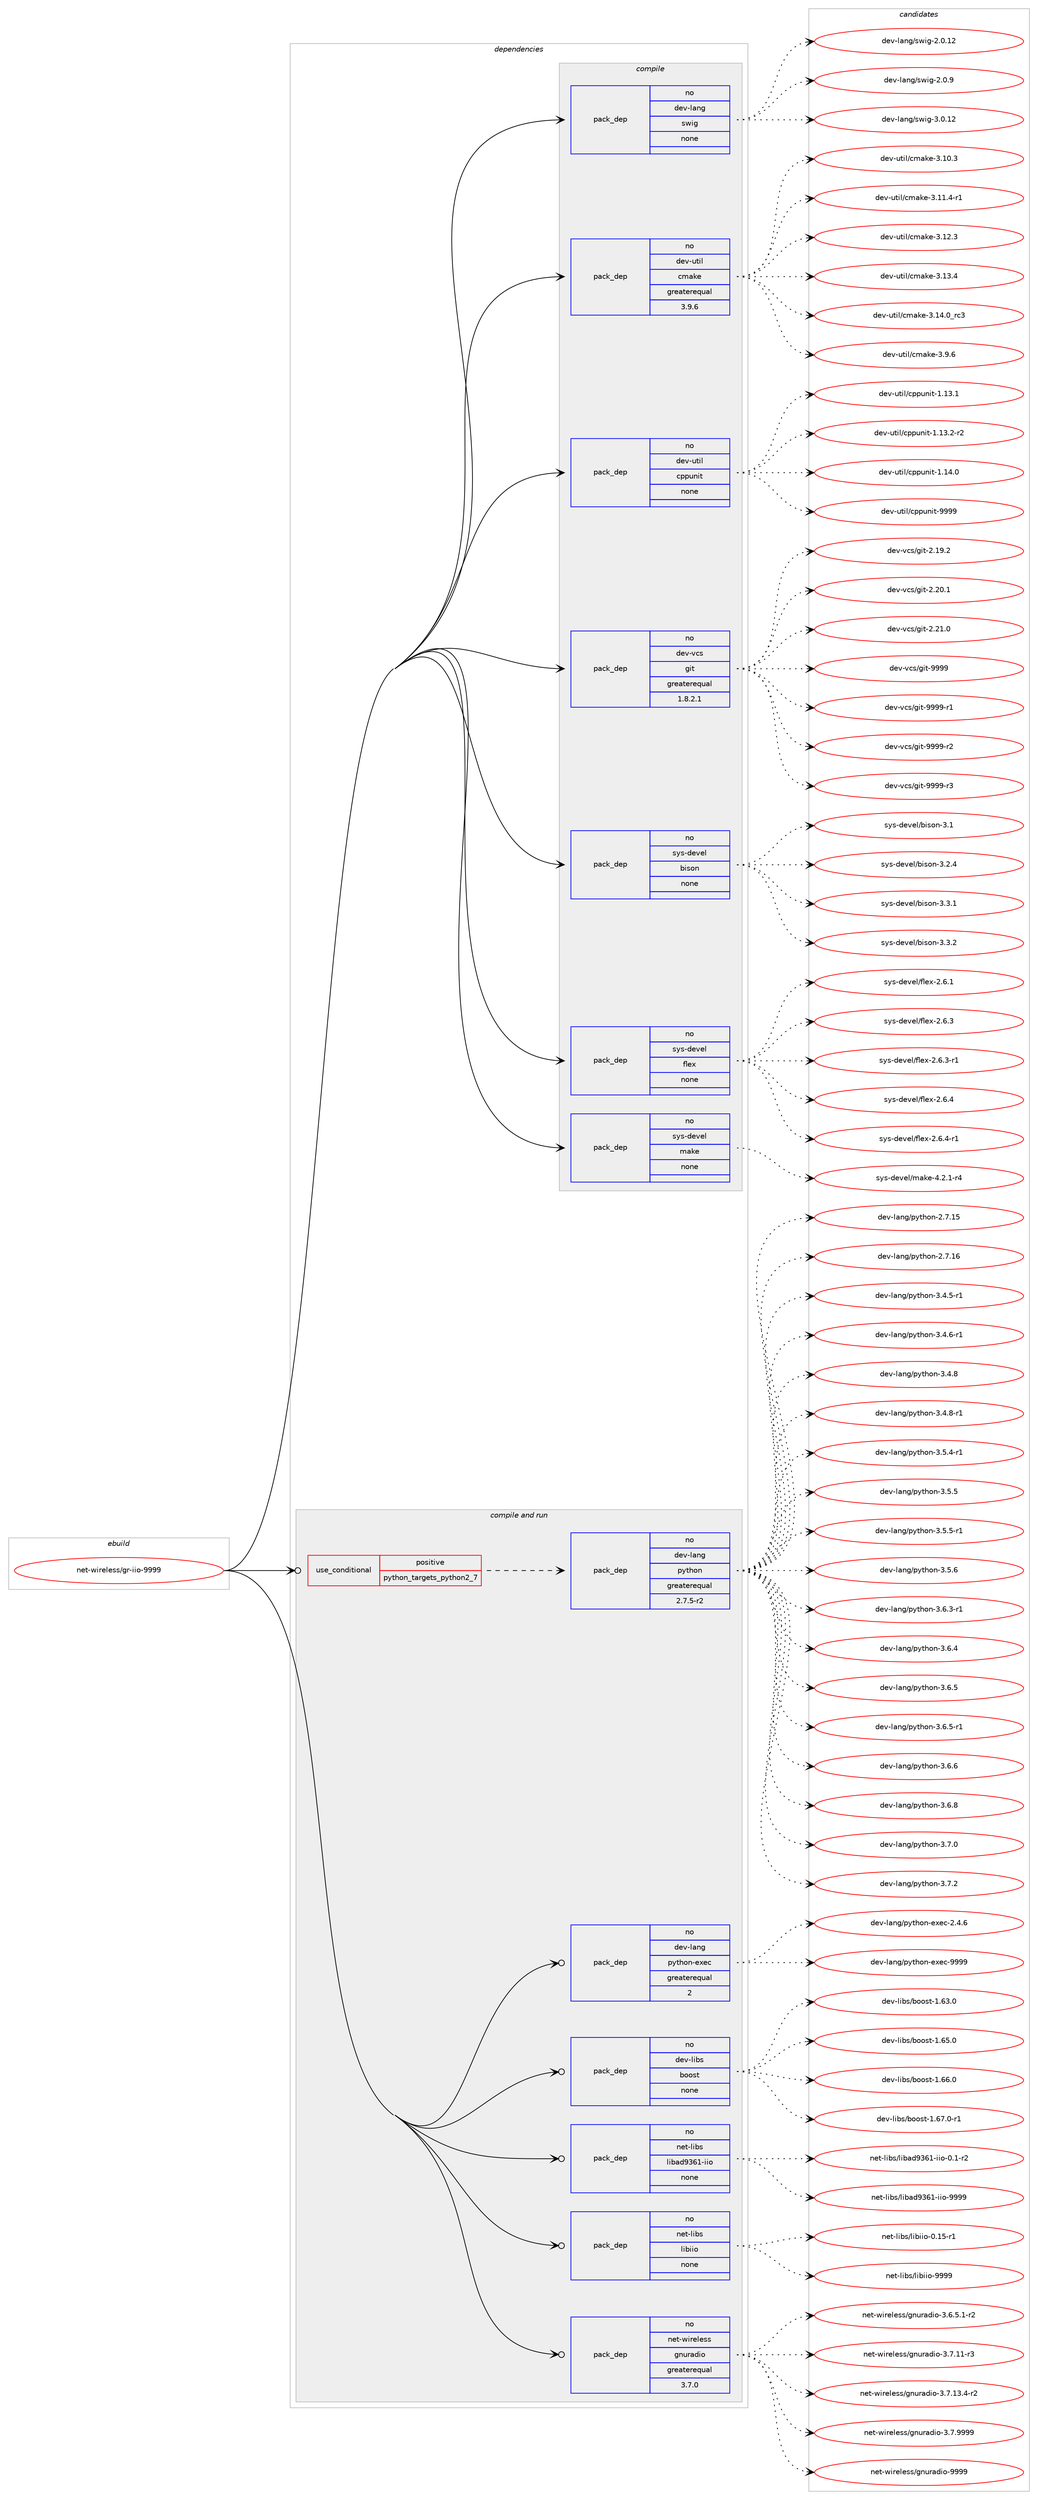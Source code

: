digraph prolog {

# *************
# Graph options
# *************

newrank=true;
concentrate=true;
compound=true;
graph [rankdir=LR,fontname=Helvetica,fontsize=10,ranksep=1.5];#, ranksep=2.5, nodesep=0.2];
edge  [arrowhead=vee];
node  [fontname=Helvetica,fontsize=10];

# **********
# The ebuild
# **********

subgraph cluster_leftcol {
color=gray;
rank=same;
label=<<i>ebuild</i>>;
id [label="net-wireless/gr-iio-9999", color=red, width=4, href="../net-wireless/gr-iio-9999.svg"];
}

# ****************
# The dependencies
# ****************

subgraph cluster_midcol {
color=gray;
label=<<i>dependencies</i>>;
subgraph cluster_compile {
fillcolor="#eeeeee";
style=filled;
label=<<i>compile</i>>;
subgraph pack1201622 {
dependency1680434 [label=<<TABLE BORDER="0" CELLBORDER="1" CELLSPACING="0" CELLPADDING="4" WIDTH="220"><TR><TD ROWSPAN="6" CELLPADDING="30">pack_dep</TD></TR><TR><TD WIDTH="110">no</TD></TR><TR><TD>dev-lang</TD></TR><TR><TD>swig</TD></TR><TR><TD>none</TD></TR><TR><TD></TD></TR></TABLE>>, shape=none, color=blue];
}
id:e -> dependency1680434:w [weight=20,style="solid",arrowhead="vee"];
subgraph pack1201623 {
dependency1680435 [label=<<TABLE BORDER="0" CELLBORDER="1" CELLSPACING="0" CELLPADDING="4" WIDTH="220"><TR><TD ROWSPAN="6" CELLPADDING="30">pack_dep</TD></TR><TR><TD WIDTH="110">no</TD></TR><TR><TD>dev-util</TD></TR><TR><TD>cmake</TD></TR><TR><TD>greaterequal</TD></TR><TR><TD>3.9.6</TD></TR></TABLE>>, shape=none, color=blue];
}
id:e -> dependency1680435:w [weight=20,style="solid",arrowhead="vee"];
subgraph pack1201624 {
dependency1680436 [label=<<TABLE BORDER="0" CELLBORDER="1" CELLSPACING="0" CELLPADDING="4" WIDTH="220"><TR><TD ROWSPAN="6" CELLPADDING="30">pack_dep</TD></TR><TR><TD WIDTH="110">no</TD></TR><TR><TD>dev-util</TD></TR><TR><TD>cppunit</TD></TR><TR><TD>none</TD></TR><TR><TD></TD></TR></TABLE>>, shape=none, color=blue];
}
id:e -> dependency1680436:w [weight=20,style="solid",arrowhead="vee"];
subgraph pack1201625 {
dependency1680437 [label=<<TABLE BORDER="0" CELLBORDER="1" CELLSPACING="0" CELLPADDING="4" WIDTH="220"><TR><TD ROWSPAN="6" CELLPADDING="30">pack_dep</TD></TR><TR><TD WIDTH="110">no</TD></TR><TR><TD>dev-vcs</TD></TR><TR><TD>git</TD></TR><TR><TD>greaterequal</TD></TR><TR><TD>1.8.2.1</TD></TR></TABLE>>, shape=none, color=blue];
}
id:e -> dependency1680437:w [weight=20,style="solid",arrowhead="vee"];
subgraph pack1201626 {
dependency1680438 [label=<<TABLE BORDER="0" CELLBORDER="1" CELLSPACING="0" CELLPADDING="4" WIDTH="220"><TR><TD ROWSPAN="6" CELLPADDING="30">pack_dep</TD></TR><TR><TD WIDTH="110">no</TD></TR><TR><TD>sys-devel</TD></TR><TR><TD>bison</TD></TR><TR><TD>none</TD></TR><TR><TD></TD></TR></TABLE>>, shape=none, color=blue];
}
id:e -> dependency1680438:w [weight=20,style="solid",arrowhead="vee"];
subgraph pack1201627 {
dependency1680439 [label=<<TABLE BORDER="0" CELLBORDER="1" CELLSPACING="0" CELLPADDING="4" WIDTH="220"><TR><TD ROWSPAN="6" CELLPADDING="30">pack_dep</TD></TR><TR><TD WIDTH="110">no</TD></TR><TR><TD>sys-devel</TD></TR><TR><TD>flex</TD></TR><TR><TD>none</TD></TR><TR><TD></TD></TR></TABLE>>, shape=none, color=blue];
}
id:e -> dependency1680439:w [weight=20,style="solid",arrowhead="vee"];
subgraph pack1201628 {
dependency1680440 [label=<<TABLE BORDER="0" CELLBORDER="1" CELLSPACING="0" CELLPADDING="4" WIDTH="220"><TR><TD ROWSPAN="6" CELLPADDING="30">pack_dep</TD></TR><TR><TD WIDTH="110">no</TD></TR><TR><TD>sys-devel</TD></TR><TR><TD>make</TD></TR><TR><TD>none</TD></TR><TR><TD></TD></TR></TABLE>>, shape=none, color=blue];
}
id:e -> dependency1680440:w [weight=20,style="solid",arrowhead="vee"];
}
subgraph cluster_compileandrun {
fillcolor="#eeeeee";
style=filled;
label=<<i>compile and run</i>>;
subgraph cond451308 {
dependency1680441 [label=<<TABLE BORDER="0" CELLBORDER="1" CELLSPACING="0" CELLPADDING="4"><TR><TD ROWSPAN="3" CELLPADDING="10">use_conditional</TD></TR><TR><TD>positive</TD></TR><TR><TD>python_targets_python2_7</TD></TR></TABLE>>, shape=none, color=red];
subgraph pack1201629 {
dependency1680442 [label=<<TABLE BORDER="0" CELLBORDER="1" CELLSPACING="0" CELLPADDING="4" WIDTH="220"><TR><TD ROWSPAN="6" CELLPADDING="30">pack_dep</TD></TR><TR><TD WIDTH="110">no</TD></TR><TR><TD>dev-lang</TD></TR><TR><TD>python</TD></TR><TR><TD>greaterequal</TD></TR><TR><TD>2.7.5-r2</TD></TR></TABLE>>, shape=none, color=blue];
}
dependency1680441:e -> dependency1680442:w [weight=20,style="dashed",arrowhead="vee"];
}
id:e -> dependency1680441:w [weight=20,style="solid",arrowhead="odotvee"];
subgraph pack1201630 {
dependency1680443 [label=<<TABLE BORDER="0" CELLBORDER="1" CELLSPACING="0" CELLPADDING="4" WIDTH="220"><TR><TD ROWSPAN="6" CELLPADDING="30">pack_dep</TD></TR><TR><TD WIDTH="110">no</TD></TR><TR><TD>dev-lang</TD></TR><TR><TD>python-exec</TD></TR><TR><TD>greaterequal</TD></TR><TR><TD>2</TD></TR></TABLE>>, shape=none, color=blue];
}
id:e -> dependency1680443:w [weight=20,style="solid",arrowhead="odotvee"];
subgraph pack1201631 {
dependency1680444 [label=<<TABLE BORDER="0" CELLBORDER="1" CELLSPACING="0" CELLPADDING="4" WIDTH="220"><TR><TD ROWSPAN="6" CELLPADDING="30">pack_dep</TD></TR><TR><TD WIDTH="110">no</TD></TR><TR><TD>dev-libs</TD></TR><TR><TD>boost</TD></TR><TR><TD>none</TD></TR><TR><TD></TD></TR></TABLE>>, shape=none, color=blue];
}
id:e -> dependency1680444:w [weight=20,style="solid",arrowhead="odotvee"];
subgraph pack1201632 {
dependency1680445 [label=<<TABLE BORDER="0" CELLBORDER="1" CELLSPACING="0" CELLPADDING="4" WIDTH="220"><TR><TD ROWSPAN="6" CELLPADDING="30">pack_dep</TD></TR><TR><TD WIDTH="110">no</TD></TR><TR><TD>net-libs</TD></TR><TR><TD>libad9361-iio</TD></TR><TR><TD>none</TD></TR><TR><TD></TD></TR></TABLE>>, shape=none, color=blue];
}
id:e -> dependency1680445:w [weight=20,style="solid",arrowhead="odotvee"];
subgraph pack1201633 {
dependency1680446 [label=<<TABLE BORDER="0" CELLBORDER="1" CELLSPACING="0" CELLPADDING="4" WIDTH="220"><TR><TD ROWSPAN="6" CELLPADDING="30">pack_dep</TD></TR><TR><TD WIDTH="110">no</TD></TR><TR><TD>net-libs</TD></TR><TR><TD>libiio</TD></TR><TR><TD>none</TD></TR><TR><TD></TD></TR></TABLE>>, shape=none, color=blue];
}
id:e -> dependency1680446:w [weight=20,style="solid",arrowhead="odotvee"];
subgraph pack1201634 {
dependency1680447 [label=<<TABLE BORDER="0" CELLBORDER="1" CELLSPACING="0" CELLPADDING="4" WIDTH="220"><TR><TD ROWSPAN="6" CELLPADDING="30">pack_dep</TD></TR><TR><TD WIDTH="110">no</TD></TR><TR><TD>net-wireless</TD></TR><TR><TD>gnuradio</TD></TR><TR><TD>greaterequal</TD></TR><TR><TD>3.7.0</TD></TR></TABLE>>, shape=none, color=blue];
}
id:e -> dependency1680447:w [weight=20,style="solid",arrowhead="odotvee"];
}
subgraph cluster_run {
fillcolor="#eeeeee";
style=filled;
label=<<i>run</i>>;
}
}

# **************
# The candidates
# **************

subgraph cluster_choices {
rank=same;
color=gray;
label=<<i>candidates</i>>;

subgraph choice1201622 {
color=black;
nodesep=1;
choice10010111845108971101034711511910510345504648464950 [label="dev-lang/swig-2.0.12", color=red, width=4,href="../dev-lang/swig-2.0.12.svg"];
choice100101118451089711010347115119105103455046484657 [label="dev-lang/swig-2.0.9", color=red, width=4,href="../dev-lang/swig-2.0.9.svg"];
choice10010111845108971101034711511910510345514648464950 [label="dev-lang/swig-3.0.12", color=red, width=4,href="../dev-lang/swig-3.0.12.svg"];
dependency1680434:e -> choice10010111845108971101034711511910510345504648464950:w [style=dotted,weight="100"];
dependency1680434:e -> choice100101118451089711010347115119105103455046484657:w [style=dotted,weight="100"];
dependency1680434:e -> choice10010111845108971101034711511910510345514648464950:w [style=dotted,weight="100"];
}
subgraph choice1201623 {
color=black;
nodesep=1;
choice1001011184511711610510847991099710710145514649484651 [label="dev-util/cmake-3.10.3", color=red, width=4,href="../dev-util/cmake-3.10.3.svg"];
choice10010111845117116105108479910997107101455146494946524511449 [label="dev-util/cmake-3.11.4-r1", color=red, width=4,href="../dev-util/cmake-3.11.4-r1.svg"];
choice1001011184511711610510847991099710710145514649504651 [label="dev-util/cmake-3.12.3", color=red, width=4,href="../dev-util/cmake-3.12.3.svg"];
choice1001011184511711610510847991099710710145514649514652 [label="dev-util/cmake-3.13.4", color=red, width=4,href="../dev-util/cmake-3.13.4.svg"];
choice1001011184511711610510847991099710710145514649524648951149951 [label="dev-util/cmake-3.14.0_rc3", color=red, width=4,href="../dev-util/cmake-3.14.0_rc3.svg"];
choice10010111845117116105108479910997107101455146574654 [label="dev-util/cmake-3.9.6", color=red, width=4,href="../dev-util/cmake-3.9.6.svg"];
dependency1680435:e -> choice1001011184511711610510847991099710710145514649484651:w [style=dotted,weight="100"];
dependency1680435:e -> choice10010111845117116105108479910997107101455146494946524511449:w [style=dotted,weight="100"];
dependency1680435:e -> choice1001011184511711610510847991099710710145514649504651:w [style=dotted,weight="100"];
dependency1680435:e -> choice1001011184511711610510847991099710710145514649514652:w [style=dotted,weight="100"];
dependency1680435:e -> choice1001011184511711610510847991099710710145514649524648951149951:w [style=dotted,weight="100"];
dependency1680435:e -> choice10010111845117116105108479910997107101455146574654:w [style=dotted,weight="100"];
}
subgraph choice1201624 {
color=black;
nodesep=1;
choice10010111845117116105108479911211211711010511645494649514649 [label="dev-util/cppunit-1.13.1", color=red, width=4,href="../dev-util/cppunit-1.13.1.svg"];
choice100101118451171161051084799112112117110105116454946495146504511450 [label="dev-util/cppunit-1.13.2-r2", color=red, width=4,href="../dev-util/cppunit-1.13.2-r2.svg"];
choice10010111845117116105108479911211211711010511645494649524648 [label="dev-util/cppunit-1.14.0", color=red, width=4,href="../dev-util/cppunit-1.14.0.svg"];
choice1001011184511711610510847991121121171101051164557575757 [label="dev-util/cppunit-9999", color=red, width=4,href="../dev-util/cppunit-9999.svg"];
dependency1680436:e -> choice10010111845117116105108479911211211711010511645494649514649:w [style=dotted,weight="100"];
dependency1680436:e -> choice100101118451171161051084799112112117110105116454946495146504511450:w [style=dotted,weight="100"];
dependency1680436:e -> choice10010111845117116105108479911211211711010511645494649524648:w [style=dotted,weight="100"];
dependency1680436:e -> choice1001011184511711610510847991121121171101051164557575757:w [style=dotted,weight="100"];
}
subgraph choice1201625 {
color=black;
nodesep=1;
choice10010111845118991154710310511645504649574650 [label="dev-vcs/git-2.19.2", color=red, width=4,href="../dev-vcs/git-2.19.2.svg"];
choice10010111845118991154710310511645504650484649 [label="dev-vcs/git-2.20.1", color=red, width=4,href="../dev-vcs/git-2.20.1.svg"];
choice10010111845118991154710310511645504650494648 [label="dev-vcs/git-2.21.0", color=red, width=4,href="../dev-vcs/git-2.21.0.svg"];
choice1001011184511899115471031051164557575757 [label="dev-vcs/git-9999", color=red, width=4,href="../dev-vcs/git-9999.svg"];
choice10010111845118991154710310511645575757574511449 [label="dev-vcs/git-9999-r1", color=red, width=4,href="../dev-vcs/git-9999-r1.svg"];
choice10010111845118991154710310511645575757574511450 [label="dev-vcs/git-9999-r2", color=red, width=4,href="../dev-vcs/git-9999-r2.svg"];
choice10010111845118991154710310511645575757574511451 [label="dev-vcs/git-9999-r3", color=red, width=4,href="../dev-vcs/git-9999-r3.svg"];
dependency1680437:e -> choice10010111845118991154710310511645504649574650:w [style=dotted,weight="100"];
dependency1680437:e -> choice10010111845118991154710310511645504650484649:w [style=dotted,weight="100"];
dependency1680437:e -> choice10010111845118991154710310511645504650494648:w [style=dotted,weight="100"];
dependency1680437:e -> choice1001011184511899115471031051164557575757:w [style=dotted,weight="100"];
dependency1680437:e -> choice10010111845118991154710310511645575757574511449:w [style=dotted,weight="100"];
dependency1680437:e -> choice10010111845118991154710310511645575757574511450:w [style=dotted,weight="100"];
dependency1680437:e -> choice10010111845118991154710310511645575757574511451:w [style=dotted,weight="100"];
}
subgraph choice1201626 {
color=black;
nodesep=1;
choice11512111545100101118101108479810511511111045514649 [label="sys-devel/bison-3.1", color=red, width=4,href="../sys-devel/bison-3.1.svg"];
choice115121115451001011181011084798105115111110455146504652 [label="sys-devel/bison-3.2.4", color=red, width=4,href="../sys-devel/bison-3.2.4.svg"];
choice115121115451001011181011084798105115111110455146514649 [label="sys-devel/bison-3.3.1", color=red, width=4,href="../sys-devel/bison-3.3.1.svg"];
choice115121115451001011181011084798105115111110455146514650 [label="sys-devel/bison-3.3.2", color=red, width=4,href="../sys-devel/bison-3.3.2.svg"];
dependency1680438:e -> choice11512111545100101118101108479810511511111045514649:w [style=dotted,weight="100"];
dependency1680438:e -> choice115121115451001011181011084798105115111110455146504652:w [style=dotted,weight="100"];
dependency1680438:e -> choice115121115451001011181011084798105115111110455146514649:w [style=dotted,weight="100"];
dependency1680438:e -> choice115121115451001011181011084798105115111110455146514650:w [style=dotted,weight="100"];
}
subgraph choice1201627 {
color=black;
nodesep=1;
choice1151211154510010111810110847102108101120455046544649 [label="sys-devel/flex-2.6.1", color=red, width=4,href="../sys-devel/flex-2.6.1.svg"];
choice1151211154510010111810110847102108101120455046544651 [label="sys-devel/flex-2.6.3", color=red, width=4,href="../sys-devel/flex-2.6.3.svg"];
choice11512111545100101118101108471021081011204550465446514511449 [label="sys-devel/flex-2.6.3-r1", color=red, width=4,href="../sys-devel/flex-2.6.3-r1.svg"];
choice1151211154510010111810110847102108101120455046544652 [label="sys-devel/flex-2.6.4", color=red, width=4,href="../sys-devel/flex-2.6.4.svg"];
choice11512111545100101118101108471021081011204550465446524511449 [label="sys-devel/flex-2.6.4-r1", color=red, width=4,href="../sys-devel/flex-2.6.4-r1.svg"];
dependency1680439:e -> choice1151211154510010111810110847102108101120455046544649:w [style=dotted,weight="100"];
dependency1680439:e -> choice1151211154510010111810110847102108101120455046544651:w [style=dotted,weight="100"];
dependency1680439:e -> choice11512111545100101118101108471021081011204550465446514511449:w [style=dotted,weight="100"];
dependency1680439:e -> choice1151211154510010111810110847102108101120455046544652:w [style=dotted,weight="100"];
dependency1680439:e -> choice11512111545100101118101108471021081011204550465446524511449:w [style=dotted,weight="100"];
}
subgraph choice1201628 {
color=black;
nodesep=1;
choice1151211154510010111810110847109971071014552465046494511452 [label="sys-devel/make-4.2.1-r4", color=red, width=4,href="../sys-devel/make-4.2.1-r4.svg"];
dependency1680440:e -> choice1151211154510010111810110847109971071014552465046494511452:w [style=dotted,weight="100"];
}
subgraph choice1201629 {
color=black;
nodesep=1;
choice10010111845108971101034711212111610411111045504655464953 [label="dev-lang/python-2.7.15", color=red, width=4,href="../dev-lang/python-2.7.15.svg"];
choice10010111845108971101034711212111610411111045504655464954 [label="dev-lang/python-2.7.16", color=red, width=4,href="../dev-lang/python-2.7.16.svg"];
choice1001011184510897110103471121211161041111104551465246534511449 [label="dev-lang/python-3.4.5-r1", color=red, width=4,href="../dev-lang/python-3.4.5-r1.svg"];
choice1001011184510897110103471121211161041111104551465246544511449 [label="dev-lang/python-3.4.6-r1", color=red, width=4,href="../dev-lang/python-3.4.6-r1.svg"];
choice100101118451089711010347112121116104111110455146524656 [label="dev-lang/python-3.4.8", color=red, width=4,href="../dev-lang/python-3.4.8.svg"];
choice1001011184510897110103471121211161041111104551465246564511449 [label="dev-lang/python-3.4.8-r1", color=red, width=4,href="../dev-lang/python-3.4.8-r1.svg"];
choice1001011184510897110103471121211161041111104551465346524511449 [label="dev-lang/python-3.5.4-r1", color=red, width=4,href="../dev-lang/python-3.5.4-r1.svg"];
choice100101118451089711010347112121116104111110455146534653 [label="dev-lang/python-3.5.5", color=red, width=4,href="../dev-lang/python-3.5.5.svg"];
choice1001011184510897110103471121211161041111104551465346534511449 [label="dev-lang/python-3.5.5-r1", color=red, width=4,href="../dev-lang/python-3.5.5-r1.svg"];
choice100101118451089711010347112121116104111110455146534654 [label="dev-lang/python-3.5.6", color=red, width=4,href="../dev-lang/python-3.5.6.svg"];
choice1001011184510897110103471121211161041111104551465446514511449 [label="dev-lang/python-3.6.3-r1", color=red, width=4,href="../dev-lang/python-3.6.3-r1.svg"];
choice100101118451089711010347112121116104111110455146544652 [label="dev-lang/python-3.6.4", color=red, width=4,href="../dev-lang/python-3.6.4.svg"];
choice100101118451089711010347112121116104111110455146544653 [label="dev-lang/python-3.6.5", color=red, width=4,href="../dev-lang/python-3.6.5.svg"];
choice1001011184510897110103471121211161041111104551465446534511449 [label="dev-lang/python-3.6.5-r1", color=red, width=4,href="../dev-lang/python-3.6.5-r1.svg"];
choice100101118451089711010347112121116104111110455146544654 [label="dev-lang/python-3.6.6", color=red, width=4,href="../dev-lang/python-3.6.6.svg"];
choice100101118451089711010347112121116104111110455146544656 [label="dev-lang/python-3.6.8", color=red, width=4,href="../dev-lang/python-3.6.8.svg"];
choice100101118451089711010347112121116104111110455146554648 [label="dev-lang/python-3.7.0", color=red, width=4,href="../dev-lang/python-3.7.0.svg"];
choice100101118451089711010347112121116104111110455146554650 [label="dev-lang/python-3.7.2", color=red, width=4,href="../dev-lang/python-3.7.2.svg"];
dependency1680442:e -> choice10010111845108971101034711212111610411111045504655464953:w [style=dotted,weight="100"];
dependency1680442:e -> choice10010111845108971101034711212111610411111045504655464954:w [style=dotted,weight="100"];
dependency1680442:e -> choice1001011184510897110103471121211161041111104551465246534511449:w [style=dotted,weight="100"];
dependency1680442:e -> choice1001011184510897110103471121211161041111104551465246544511449:w [style=dotted,weight="100"];
dependency1680442:e -> choice100101118451089711010347112121116104111110455146524656:w [style=dotted,weight="100"];
dependency1680442:e -> choice1001011184510897110103471121211161041111104551465246564511449:w [style=dotted,weight="100"];
dependency1680442:e -> choice1001011184510897110103471121211161041111104551465346524511449:w [style=dotted,weight="100"];
dependency1680442:e -> choice100101118451089711010347112121116104111110455146534653:w [style=dotted,weight="100"];
dependency1680442:e -> choice1001011184510897110103471121211161041111104551465346534511449:w [style=dotted,weight="100"];
dependency1680442:e -> choice100101118451089711010347112121116104111110455146534654:w [style=dotted,weight="100"];
dependency1680442:e -> choice1001011184510897110103471121211161041111104551465446514511449:w [style=dotted,weight="100"];
dependency1680442:e -> choice100101118451089711010347112121116104111110455146544652:w [style=dotted,weight="100"];
dependency1680442:e -> choice100101118451089711010347112121116104111110455146544653:w [style=dotted,weight="100"];
dependency1680442:e -> choice1001011184510897110103471121211161041111104551465446534511449:w [style=dotted,weight="100"];
dependency1680442:e -> choice100101118451089711010347112121116104111110455146544654:w [style=dotted,weight="100"];
dependency1680442:e -> choice100101118451089711010347112121116104111110455146544656:w [style=dotted,weight="100"];
dependency1680442:e -> choice100101118451089711010347112121116104111110455146554648:w [style=dotted,weight="100"];
dependency1680442:e -> choice100101118451089711010347112121116104111110455146554650:w [style=dotted,weight="100"];
}
subgraph choice1201630 {
color=black;
nodesep=1;
choice1001011184510897110103471121211161041111104510112010199455046524654 [label="dev-lang/python-exec-2.4.6", color=red, width=4,href="../dev-lang/python-exec-2.4.6.svg"];
choice10010111845108971101034711212111610411111045101120101994557575757 [label="dev-lang/python-exec-9999", color=red, width=4,href="../dev-lang/python-exec-9999.svg"];
dependency1680443:e -> choice1001011184510897110103471121211161041111104510112010199455046524654:w [style=dotted,weight="100"];
dependency1680443:e -> choice10010111845108971101034711212111610411111045101120101994557575757:w [style=dotted,weight="100"];
}
subgraph choice1201631 {
color=black;
nodesep=1;
choice1001011184510810598115479811111111511645494654514648 [label="dev-libs/boost-1.63.0", color=red, width=4,href="../dev-libs/boost-1.63.0.svg"];
choice1001011184510810598115479811111111511645494654534648 [label="dev-libs/boost-1.65.0", color=red, width=4,href="../dev-libs/boost-1.65.0.svg"];
choice1001011184510810598115479811111111511645494654544648 [label="dev-libs/boost-1.66.0", color=red, width=4,href="../dev-libs/boost-1.66.0.svg"];
choice10010111845108105981154798111111115116454946545546484511449 [label="dev-libs/boost-1.67.0-r1", color=red, width=4,href="../dev-libs/boost-1.67.0-r1.svg"];
dependency1680444:e -> choice1001011184510810598115479811111111511645494654514648:w [style=dotted,weight="100"];
dependency1680444:e -> choice1001011184510810598115479811111111511645494654534648:w [style=dotted,weight="100"];
dependency1680444:e -> choice1001011184510810598115479811111111511645494654544648:w [style=dotted,weight="100"];
dependency1680444:e -> choice10010111845108105981154798111111115116454946545546484511449:w [style=dotted,weight="100"];
}
subgraph choice1201632 {
color=black;
nodesep=1;
choice11010111645108105981154710810598971005751544945105105111454846494511450 [label="net-libs/libad9361-iio-0.1-r2", color=red, width=4,href="../net-libs/libad9361-iio-0.1-r2.svg"];
choice110101116451081059811547108105989710057515449451051051114557575757 [label="net-libs/libad9361-iio-9999", color=red, width=4,href="../net-libs/libad9361-iio-9999.svg"];
dependency1680445:e -> choice11010111645108105981154710810598971005751544945105105111454846494511450:w [style=dotted,weight="100"];
dependency1680445:e -> choice110101116451081059811547108105989710057515449451051051114557575757:w [style=dotted,weight="100"];
}
subgraph choice1201633 {
color=black;
nodesep=1;
choice1101011164510810598115471081059810510511145484649534511449 [label="net-libs/libiio-0.15-r1", color=red, width=4,href="../net-libs/libiio-0.15-r1.svg"];
choice110101116451081059811547108105981051051114557575757 [label="net-libs/libiio-9999", color=red, width=4,href="../net-libs/libiio-9999.svg"];
dependency1680446:e -> choice1101011164510810598115471081059810510511145484649534511449:w [style=dotted,weight="100"];
dependency1680446:e -> choice110101116451081059811547108105981051051114557575757:w [style=dotted,weight="100"];
}
subgraph choice1201634 {
color=black;
nodesep=1;
choice11010111645119105114101108101115115471031101171149710010511145514654465346494511450 [label="net-wireless/gnuradio-3.6.5.1-r2", color=red, width=4,href="../net-wireless/gnuradio-3.6.5.1-r2.svg"];
choice110101116451191051141011081011151154710311011711497100105111455146554649494511451 [label="net-wireless/gnuradio-3.7.11-r3", color=red, width=4,href="../net-wireless/gnuradio-3.7.11-r3.svg"];
choice1101011164511910511410110810111511547103110117114971001051114551465546495146524511450 [label="net-wireless/gnuradio-3.7.13.4-r2", color=red, width=4,href="../net-wireless/gnuradio-3.7.13.4-r2.svg"];
choice110101116451191051141011081011151154710311011711497100105111455146554657575757 [label="net-wireless/gnuradio-3.7.9999", color=red, width=4,href="../net-wireless/gnuradio-3.7.9999.svg"];
choice1101011164511910511410110810111511547103110117114971001051114557575757 [label="net-wireless/gnuradio-9999", color=red, width=4,href="../net-wireless/gnuradio-9999.svg"];
dependency1680447:e -> choice11010111645119105114101108101115115471031101171149710010511145514654465346494511450:w [style=dotted,weight="100"];
dependency1680447:e -> choice110101116451191051141011081011151154710311011711497100105111455146554649494511451:w [style=dotted,weight="100"];
dependency1680447:e -> choice1101011164511910511410110810111511547103110117114971001051114551465546495146524511450:w [style=dotted,weight="100"];
dependency1680447:e -> choice110101116451191051141011081011151154710311011711497100105111455146554657575757:w [style=dotted,weight="100"];
dependency1680447:e -> choice1101011164511910511410110810111511547103110117114971001051114557575757:w [style=dotted,weight="100"];
}
}

}
